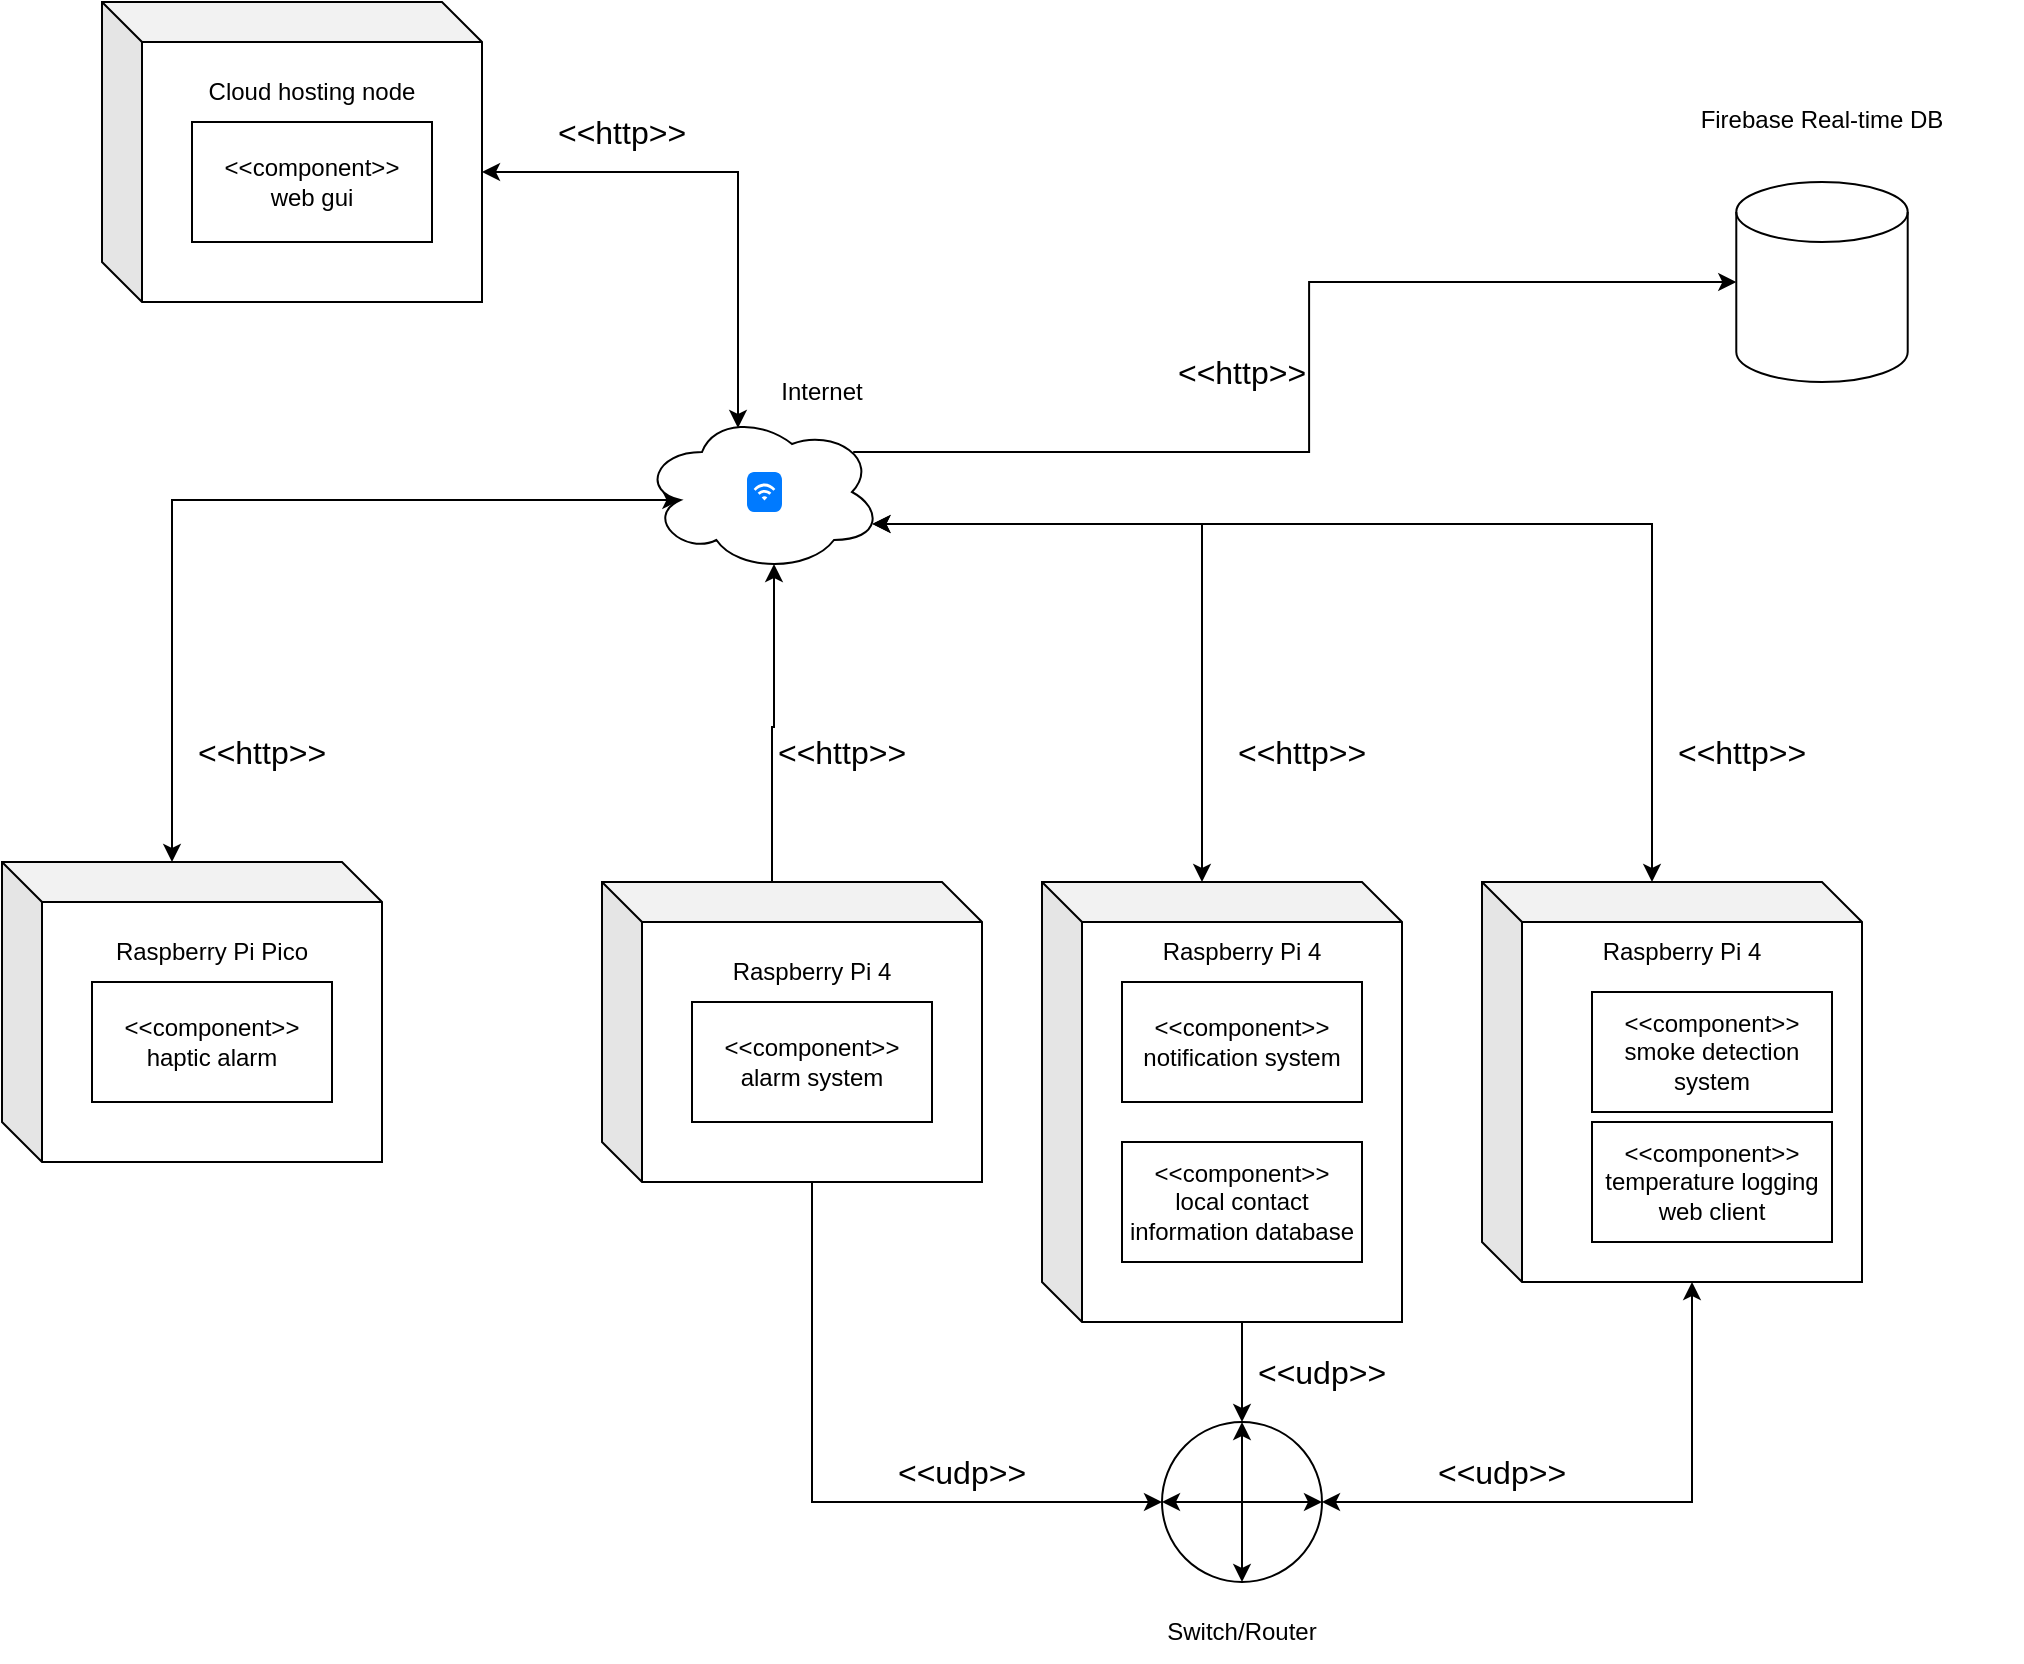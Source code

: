 <mxfile version="23.1.2" type="device">
  <diagram name="Page-1" id="8SBFVfklAt3B3amvHatq">
    <mxGraphModel dx="1400" dy="1807" grid="1" gridSize="10" guides="1" tooltips="1" connect="1" arrows="1" fold="1" page="1" pageScale="1" pageWidth="850" pageHeight="1100" math="0" shadow="0">
      <root>
        <mxCell id="0" />
        <mxCell id="1" parent="0" />
        <mxCell id="SnTm31GQBL8k4SEw-431-10" value="Internet" style="text;html=1;strokeColor=none;fillColor=none;align=center;verticalAlign=middle;whiteSpace=wrap;rounded=0;" parent="1" vertex="1">
          <mxGeometry x="440" y="60" width="60" height="30" as="geometry" />
        </mxCell>
        <mxCell id="SnTm31GQBL8k4SEw-431-19" style="edgeStyle=orthogonalEdgeStyle;rounded=0;orthogonalLoop=1;jettySize=auto;html=1;exitX=0.16;exitY=0.55;exitDx=0;exitDy=0;entryX=0;entryY=0;entryDx=85;entryDy=0;entryPerimeter=0;startArrow=classic;startFill=1;exitPerimeter=0;" parent="1" source="SnTm31GQBL8k4SEw-431-8" target="SnTm31GQBL8k4SEw-431-1" edge="1">
          <mxGeometry relative="1" as="geometry" />
        </mxCell>
        <mxCell id="SnTm31GQBL8k4SEw-431-24" style="edgeStyle=orthogonalEdgeStyle;rounded=0;orthogonalLoop=1;jettySize=auto;html=1;exitX=0;exitY=0;exitDx=105;exitDy=150;exitPerimeter=0;entryX=0;entryY=0.5;entryDx=0;entryDy=0;" parent="1" source="SnTm31GQBL8k4SEw-431-20" target="SnTm31GQBL8k4SEw-431-2" edge="1">
          <mxGeometry relative="1" as="geometry">
            <mxPoint x="410" y="270" as="targetPoint" />
          </mxGeometry>
        </mxCell>
        <mxCell id="SnTm31GQBL8k4SEw-431-32" style="edgeStyle=orthogonalEdgeStyle;rounded=0;orthogonalLoop=1;jettySize=auto;html=1;exitX=1;exitY=0.5;exitDx=0;exitDy=0;entryX=0;entryY=0;entryDx=105;entryDy=200;entryPerimeter=0;startArrow=classic;startFill=1;" parent="1" source="SnTm31GQBL8k4SEw-431-2" target="SnTm31GQBL8k4SEw-431-25" edge="1">
          <mxGeometry relative="1" as="geometry" />
        </mxCell>
        <mxCell id="7gzgd3vrA8dZd8MI0p98-1" value="&amp;lt;&amp;lt;http&amp;gt;&amp;gt;" style="text;html=1;strokeColor=none;fillColor=none;align=center;verticalAlign=middle;whiteSpace=wrap;rounded=0;fontSize=16;" parent="1" vertex="1">
          <mxGeometry x="340" y="-70" width="60" height="30" as="geometry" />
        </mxCell>
        <mxCell id="7gzgd3vrA8dZd8MI0p98-2" value="&amp;lt;&amp;lt;http&amp;gt;&amp;gt;" style="text;html=1;strokeColor=none;fillColor=none;align=center;verticalAlign=middle;whiteSpace=wrap;rounded=0;fontSize=16;" parent="1" vertex="1">
          <mxGeometry x="160" y="240" width="60" height="30" as="geometry" />
        </mxCell>
        <mxCell id="7gzgd3vrA8dZd8MI0p98-5" value="&amp;lt;&amp;lt;http&amp;gt;&amp;gt;" style="text;html=1;strokeColor=none;fillColor=none;align=center;verticalAlign=middle;whiteSpace=wrap;rounded=0;fontSize=16;" parent="1" vertex="1">
          <mxGeometry x="450" y="240" width="60" height="30" as="geometry" />
        </mxCell>
        <mxCell id="7gzgd3vrA8dZd8MI0p98-7" value="&amp;lt;&amp;lt;http&amp;gt;&amp;gt;" style="text;html=1;strokeColor=none;fillColor=none;align=center;verticalAlign=middle;whiteSpace=wrap;rounded=0;fontSize=16;" parent="1" vertex="1">
          <mxGeometry x="650" y="50" width="60" height="30" as="geometry" />
        </mxCell>
        <mxCell id="7gzgd3vrA8dZd8MI0p98-8" value="&amp;lt;&amp;lt;udp&amp;gt;&amp;gt;" style="text;html=1;strokeColor=none;fillColor=none;align=center;verticalAlign=middle;whiteSpace=wrap;rounded=0;fontSize=16;" parent="1" vertex="1">
          <mxGeometry x="690" y="550" width="60" height="30" as="geometry" />
        </mxCell>
        <mxCell id="7gzgd3vrA8dZd8MI0p98-9" value="&amp;lt;&amp;lt;udp&amp;gt;&amp;gt;" style="text;html=1;strokeColor=none;fillColor=none;align=center;verticalAlign=middle;whiteSpace=wrap;rounded=0;fontSize=16;" parent="1" vertex="1">
          <mxGeometry x="510" y="600" width="60" height="30" as="geometry" />
        </mxCell>
        <mxCell id="7gzgd3vrA8dZd8MI0p98-10" value="&amp;lt;&amp;lt;udp&amp;gt;&amp;gt;" style="text;html=1;strokeColor=none;fillColor=none;align=center;verticalAlign=middle;whiteSpace=wrap;rounded=0;fontSize=16;" parent="1" vertex="1">
          <mxGeometry x="780" y="600" width="60" height="30" as="geometry" />
        </mxCell>
        <mxCell id="x-JY0zsK826DOSlSCtOe-4" value="" style="group" vertex="1" connectable="0" parent="1">
          <mxGeometry x="620" y="590" width="120" height="120" as="geometry" />
        </mxCell>
        <mxCell id="SnTm31GQBL8k4SEw-431-5" value="Switch/Router" style="text;html=1;strokeColor=none;fillColor=none;align=center;verticalAlign=middle;whiteSpace=wrap;rounded=0;" parent="x-JY0zsK826DOSlSCtOe-4" vertex="1">
          <mxGeometry y="90" width="120" height="30" as="geometry" />
        </mxCell>
        <mxCell id="x-JY0zsK826DOSlSCtOe-1" value="" style="group" vertex="1" connectable="0" parent="x-JY0zsK826DOSlSCtOe-4">
          <mxGeometry x="20" width="80" height="80" as="geometry" />
        </mxCell>
        <mxCell id="SnTm31GQBL8k4SEw-431-2" value="" style="ellipse;whiteSpace=wrap;html=1;aspect=fixed;" parent="x-JY0zsK826DOSlSCtOe-1" vertex="1">
          <mxGeometry width="80" height="80" as="geometry" />
        </mxCell>
        <mxCell id="SnTm31GQBL8k4SEw-431-3" value="" style="endArrow=classic;startArrow=classic;html=1;rounded=0;entryX=0.5;entryY=0;entryDx=0;entryDy=0;exitX=0.5;exitY=1;exitDx=0;exitDy=0;" parent="x-JY0zsK826DOSlSCtOe-1" source="SnTm31GQBL8k4SEw-431-2" target="SnTm31GQBL8k4SEw-431-2" edge="1">
          <mxGeometry width="50" height="50" relative="1" as="geometry">
            <mxPoint x="170" y="190" as="sourcePoint" />
            <mxPoint x="220" y="140" as="targetPoint" />
            <Array as="points">
              <mxPoint x="40" y="40" />
            </Array>
          </mxGeometry>
        </mxCell>
        <mxCell id="SnTm31GQBL8k4SEw-431-4" value="" style="endArrow=classic;startArrow=classic;html=1;rounded=0;entryX=1;entryY=0.5;entryDx=0;entryDy=0;exitX=0;exitY=0.5;exitDx=0;exitDy=0;" parent="x-JY0zsK826DOSlSCtOe-1" source="SnTm31GQBL8k4SEw-431-2" target="SnTm31GQBL8k4SEw-431-2" edge="1">
          <mxGeometry width="50" height="50" relative="1" as="geometry">
            <mxPoint x="50" y="90" as="sourcePoint" />
            <mxPoint x="50" y="10" as="targetPoint" />
            <Array as="points" />
          </mxGeometry>
        </mxCell>
        <mxCell id="x-JY0zsK826DOSlSCtOe-6" value="" style="group" vertex="1" connectable="0" parent="1">
          <mxGeometry x="580" y="320" width="180" height="220" as="geometry" />
        </mxCell>
        <mxCell id="SnTm31GQBL8k4SEw-431-36" value="" style="shape=cube;whiteSpace=wrap;html=1;boundedLbl=1;backgroundOutline=1;darkOpacity=0.05;darkOpacity2=0.1;" parent="x-JY0zsK826DOSlSCtOe-6" vertex="1">
          <mxGeometry width="180" height="220" as="geometry" />
        </mxCell>
        <mxCell id="SnTm31GQBL8k4SEw-431-37" value="Raspberry Pi 4" style="text;html=1;strokeColor=none;fillColor=none;align=center;verticalAlign=middle;whiteSpace=wrap;rounded=0;" parent="x-JY0zsK826DOSlSCtOe-6" vertex="1">
          <mxGeometry x="45" y="20" width="110" height="30" as="geometry" />
        </mxCell>
        <mxCell id="SnTm31GQBL8k4SEw-431-39" value="&lt;div&gt;&amp;lt;&amp;lt;component&amp;gt;&amp;gt;&lt;/div&gt;&lt;div&gt;notification system&lt;br&gt;&lt;/div&gt;" style="rounded=0;whiteSpace=wrap;html=1;" parent="x-JY0zsK826DOSlSCtOe-6" vertex="1">
          <mxGeometry x="40" y="50" width="120" height="60" as="geometry" />
        </mxCell>
        <mxCell id="x-JY0zsK826DOSlSCtOe-2" value="&lt;div&gt;&amp;lt;&amp;lt;component&amp;gt;&amp;gt;&lt;/div&gt;&lt;div&gt;local contact information database&lt;br&gt;&lt;/div&gt;" style="rounded=0;whiteSpace=wrap;html=1;" vertex="1" parent="x-JY0zsK826DOSlSCtOe-6">
          <mxGeometry x="40" y="130" width="120" height="60" as="geometry" />
        </mxCell>
        <mxCell id="x-JY0zsK826DOSlSCtOe-8" value="" style="group" vertex="1" connectable="0" parent="1">
          <mxGeometry x="800" y="320" width="190" height="200" as="geometry" />
        </mxCell>
        <mxCell id="SnTm31GQBL8k4SEw-431-25" value="" style="shape=cube;whiteSpace=wrap;html=1;boundedLbl=1;backgroundOutline=1;darkOpacity=0.05;darkOpacity2=0.1;" parent="x-JY0zsK826DOSlSCtOe-8" vertex="1">
          <mxGeometry width="190" height="200" as="geometry" />
        </mxCell>
        <mxCell id="SnTm31GQBL8k4SEw-431-26" value="Raspberry Pi 4" style="text;html=1;strokeColor=none;fillColor=none;align=center;verticalAlign=middle;whiteSpace=wrap;rounded=0;" parent="x-JY0zsK826DOSlSCtOe-8" vertex="1">
          <mxGeometry x="45" y="20" width="110" height="30" as="geometry" />
        </mxCell>
        <mxCell id="SnTm31GQBL8k4SEw-431-27" value="&lt;div&gt;&amp;lt;&amp;lt;component&amp;gt;&amp;gt;&lt;/div&gt;&lt;div&gt;temperature logging web client&lt;br&gt;&lt;/div&gt;" style="rounded=0;whiteSpace=wrap;html=1;" parent="x-JY0zsK826DOSlSCtOe-8" vertex="1">
          <mxGeometry x="55" y="120" width="120" height="60" as="geometry" />
        </mxCell>
        <mxCell id="SnTm31GQBL8k4SEw-431-33" value="&lt;div&gt;&amp;lt;&amp;lt;component&amp;gt;&amp;gt;&lt;/div&gt;&lt;div&gt;smoke detection system&lt;br&gt;&lt;/div&gt;" style="rounded=0;whiteSpace=wrap;html=1;" parent="x-JY0zsK826DOSlSCtOe-8" vertex="1">
          <mxGeometry x="55" y="55" width="120" height="60" as="geometry" />
        </mxCell>
        <mxCell id="x-JY0zsK826DOSlSCtOe-10" value="" style="group" vertex="1" connectable="0" parent="1">
          <mxGeometry x="60" y="310" width="190" height="150" as="geometry" />
        </mxCell>
        <mxCell id="SnTm31GQBL8k4SEw-431-1" value="" style="shape=cube;whiteSpace=wrap;html=1;boundedLbl=1;backgroundOutline=1;darkOpacity=0.05;darkOpacity2=0.1;" parent="x-JY0zsK826DOSlSCtOe-10" vertex="1">
          <mxGeometry width="190" height="150" as="geometry" />
        </mxCell>
        <mxCell id="SnTm31GQBL8k4SEw-431-11" value="Raspberry Pi Pico" style="text;html=1;strokeColor=none;fillColor=none;align=center;verticalAlign=middle;whiteSpace=wrap;rounded=0;" parent="x-JY0zsK826DOSlSCtOe-10" vertex="1">
          <mxGeometry x="50" y="30" width="110" height="30" as="geometry" />
        </mxCell>
        <mxCell id="SnTm31GQBL8k4SEw-431-18" value="&lt;div&gt;&amp;lt;&amp;lt;component&amp;gt;&amp;gt;&lt;/div&gt;haptic alarm" style="rounded=0;whiteSpace=wrap;html=1;" parent="x-JY0zsK826DOSlSCtOe-10" vertex="1">
          <mxGeometry x="45" y="60" width="120" height="60" as="geometry" />
        </mxCell>
        <mxCell id="x-JY0zsK826DOSlSCtOe-11" value="" style="group" vertex="1" connectable="0" parent="1">
          <mxGeometry x="110" y="-120" width="190" height="150" as="geometry" />
        </mxCell>
        <mxCell id="SnTm31GQBL8k4SEw-431-43" value="" style="shape=cube;whiteSpace=wrap;html=1;boundedLbl=1;backgroundOutline=1;darkOpacity=0.05;darkOpacity2=0.1;" parent="x-JY0zsK826DOSlSCtOe-11" vertex="1">
          <mxGeometry width="190" height="150" as="geometry" />
        </mxCell>
        <mxCell id="SnTm31GQBL8k4SEw-431-44" value="Cloud hosting node" style="text;html=1;strokeColor=none;fillColor=none;align=center;verticalAlign=middle;whiteSpace=wrap;rounded=0;" parent="x-JY0zsK826DOSlSCtOe-11" vertex="1">
          <mxGeometry x="50" y="30" width="110" height="30" as="geometry" />
        </mxCell>
        <mxCell id="SnTm31GQBL8k4SEw-431-45" value="&lt;div&gt;&amp;lt;&amp;lt;component&amp;gt;&amp;gt;&lt;/div&gt;web gui" style="rounded=0;whiteSpace=wrap;html=1;" parent="x-JY0zsK826DOSlSCtOe-11" vertex="1">
          <mxGeometry x="45" y="60" width="120" height="60" as="geometry" />
        </mxCell>
        <mxCell id="x-JY0zsK826DOSlSCtOe-12" value="" style="group" vertex="1" connectable="0" parent="1">
          <mxGeometry x="380" y="85" width="120" height="80" as="geometry" />
        </mxCell>
        <mxCell id="SnTm31GQBL8k4SEw-431-8" value="" style="ellipse;shape=cloud;whiteSpace=wrap;html=1;" parent="x-JY0zsK826DOSlSCtOe-12" vertex="1">
          <mxGeometry width="120" height="80" as="geometry" />
        </mxCell>
        <mxCell id="SnTm31GQBL8k4SEw-431-9" value="" style="html=1;strokeWidth=1;shadow=0;dashed=0;shape=mxgraph.ios7.misc.wifi;fillColor=#007AFF;strokeColor=none;buttonText=;strokeColor2=#222222;fontColor=#222222;fontSize=8;verticalLabelPosition=bottom;verticalAlign=top;align=center;sketch=0;" parent="x-JY0zsK826DOSlSCtOe-12" vertex="1">
          <mxGeometry x="52.5" y="30" width="17.5" height="20" as="geometry" />
        </mxCell>
        <mxCell id="x-JY0zsK826DOSlSCtOe-13" value="" style="group" vertex="1" connectable="0" parent="1">
          <mxGeometry x="870" y="-80" width="200" height="150" as="geometry" />
        </mxCell>
        <mxCell id="SnTm31GQBL8k4SEw-431-6" value="" style="shape=cylinder3;whiteSpace=wrap;html=1;boundedLbl=1;backgroundOutline=1;size=15;" parent="x-JY0zsK826DOSlSCtOe-13" vertex="1">
          <mxGeometry x="57.143" y="50" width="85.714" height="100" as="geometry" />
        </mxCell>
        <mxCell id="SnTm31GQBL8k4SEw-431-7" value="Firebase Real-time DB" style="text;html=1;strokeColor=none;fillColor=none;align=center;verticalAlign=middle;whiteSpace=wrap;rounded=0;" parent="x-JY0zsK826DOSlSCtOe-13" vertex="1">
          <mxGeometry width="200" height="37.5" as="geometry" />
        </mxCell>
        <mxCell id="x-JY0zsK826DOSlSCtOe-14" value="" style="group" vertex="1" connectable="0" parent="1">
          <mxGeometry x="360" y="320" width="190" height="150" as="geometry" />
        </mxCell>
        <mxCell id="SnTm31GQBL8k4SEw-431-20" value="" style="shape=cube;whiteSpace=wrap;html=1;boundedLbl=1;backgroundOutline=1;darkOpacity=0.05;darkOpacity2=0.1;" parent="x-JY0zsK826DOSlSCtOe-14" vertex="1">
          <mxGeometry width="190" height="150" as="geometry" />
        </mxCell>
        <mxCell id="x-JY0zsK826DOSlSCtOe-9" value="" style="group" vertex="1" connectable="0" parent="x-JY0zsK826DOSlSCtOe-14">
          <mxGeometry x="45" y="30" width="120" height="90" as="geometry" />
        </mxCell>
        <mxCell id="SnTm31GQBL8k4SEw-431-21" value="Raspberry Pi 4" style="text;html=1;strokeColor=none;fillColor=none;align=center;verticalAlign=middle;whiteSpace=wrap;rounded=0;" parent="x-JY0zsK826DOSlSCtOe-9" vertex="1">
          <mxGeometry x="5" width="110" height="30" as="geometry" />
        </mxCell>
        <mxCell id="SnTm31GQBL8k4SEw-431-22" value="&lt;div&gt;&amp;lt;&amp;lt;component&amp;gt;&amp;gt;&lt;/div&gt;&lt;div&gt;alarm system&lt;br&gt;&lt;/div&gt;" style="rounded=0;whiteSpace=wrap;html=1;" parent="x-JY0zsK826DOSlSCtOe-9" vertex="1">
          <mxGeometry y="30" width="120" height="60" as="geometry" />
        </mxCell>
        <mxCell id="x-JY0zsK826DOSlSCtOe-15" style="edgeStyle=orthogonalEdgeStyle;rounded=0;orthogonalLoop=1;jettySize=auto;html=1;exitX=0;exitY=0;exitDx=100;exitDy=220;exitPerimeter=0;entryX=0.5;entryY=0;entryDx=0;entryDy=0;" edge="1" parent="1" source="SnTm31GQBL8k4SEw-431-36" target="SnTm31GQBL8k4SEw-431-2">
          <mxGeometry relative="1" as="geometry" />
        </mxCell>
        <mxCell id="x-JY0zsK826DOSlSCtOe-18" style="edgeStyle=orthogonalEdgeStyle;rounded=0;orthogonalLoop=1;jettySize=auto;html=1;exitX=0;exitY=0;exitDx=85;exitDy=0;exitPerimeter=0;entryX=0.55;entryY=0.95;entryDx=0;entryDy=0;entryPerimeter=0;" edge="1" parent="1" source="SnTm31GQBL8k4SEw-431-20" target="SnTm31GQBL8k4SEw-431-8">
          <mxGeometry relative="1" as="geometry" />
        </mxCell>
        <mxCell id="x-JY0zsK826DOSlSCtOe-20" style="edgeStyle=orthogonalEdgeStyle;rounded=0;orthogonalLoop=1;jettySize=auto;html=1;exitX=0.4;exitY=0.1;exitDx=0;exitDy=0;exitPerimeter=0;entryX=0;entryY=0;entryDx=190;entryDy=85;entryPerimeter=0;startArrow=classic;startFill=1;" edge="1" parent="1" source="SnTm31GQBL8k4SEw-431-8" target="SnTm31GQBL8k4SEw-431-43">
          <mxGeometry relative="1" as="geometry">
            <Array as="points">
              <mxPoint x="428" y="-35" />
            </Array>
          </mxGeometry>
        </mxCell>
        <mxCell id="x-JY0zsK826DOSlSCtOe-21" style="edgeStyle=orthogonalEdgeStyle;rounded=0;orthogonalLoop=1;jettySize=auto;html=1;exitX=0.96;exitY=0.7;exitDx=0;exitDy=0;exitPerimeter=0;entryX=0;entryY=0;entryDx=80;entryDy=0;entryPerimeter=0;startArrow=classic;startFill=1;" edge="1" parent="1" source="SnTm31GQBL8k4SEw-431-8" target="SnTm31GQBL8k4SEw-431-36">
          <mxGeometry relative="1" as="geometry" />
        </mxCell>
        <mxCell id="x-JY0zsK826DOSlSCtOe-22" style="edgeStyle=orthogonalEdgeStyle;rounded=0;orthogonalLoop=1;jettySize=auto;html=1;exitX=0;exitY=0;exitDx=85;exitDy=0;exitPerimeter=0;entryX=0.96;entryY=0.7;entryDx=0;entryDy=0;entryPerimeter=0;startArrow=classic;startFill=1;" edge="1" parent="1" source="SnTm31GQBL8k4SEw-431-25" target="SnTm31GQBL8k4SEw-431-8">
          <mxGeometry relative="1" as="geometry">
            <Array as="points">
              <mxPoint x="885" y="141" />
            </Array>
          </mxGeometry>
        </mxCell>
        <mxCell id="x-JY0zsK826DOSlSCtOe-23" value="&amp;lt;&amp;lt;http&amp;gt;&amp;gt;" style="text;html=1;strokeColor=none;fillColor=none;align=center;verticalAlign=middle;whiteSpace=wrap;rounded=0;fontSize=16;" vertex="1" parent="1">
          <mxGeometry x="680" y="240" width="60" height="30" as="geometry" />
        </mxCell>
        <mxCell id="x-JY0zsK826DOSlSCtOe-25" value="&amp;lt;&amp;lt;http&amp;gt;&amp;gt;" style="text;html=1;strokeColor=none;fillColor=none;align=center;verticalAlign=middle;whiteSpace=wrap;rounded=0;fontSize=16;" vertex="1" parent="1">
          <mxGeometry x="900" y="240" width="60" height="30" as="geometry" />
        </mxCell>
        <mxCell id="x-JY0zsK826DOSlSCtOe-26" style="edgeStyle=orthogonalEdgeStyle;rounded=0;orthogonalLoop=1;jettySize=auto;html=1;exitX=0.88;exitY=0.25;exitDx=0;exitDy=0;exitPerimeter=0;entryX=0;entryY=0.5;entryDx=0;entryDy=0;entryPerimeter=0;" edge="1" parent="1" source="SnTm31GQBL8k4SEw-431-8" target="SnTm31GQBL8k4SEw-431-6">
          <mxGeometry relative="1" as="geometry" />
        </mxCell>
      </root>
    </mxGraphModel>
  </diagram>
</mxfile>
